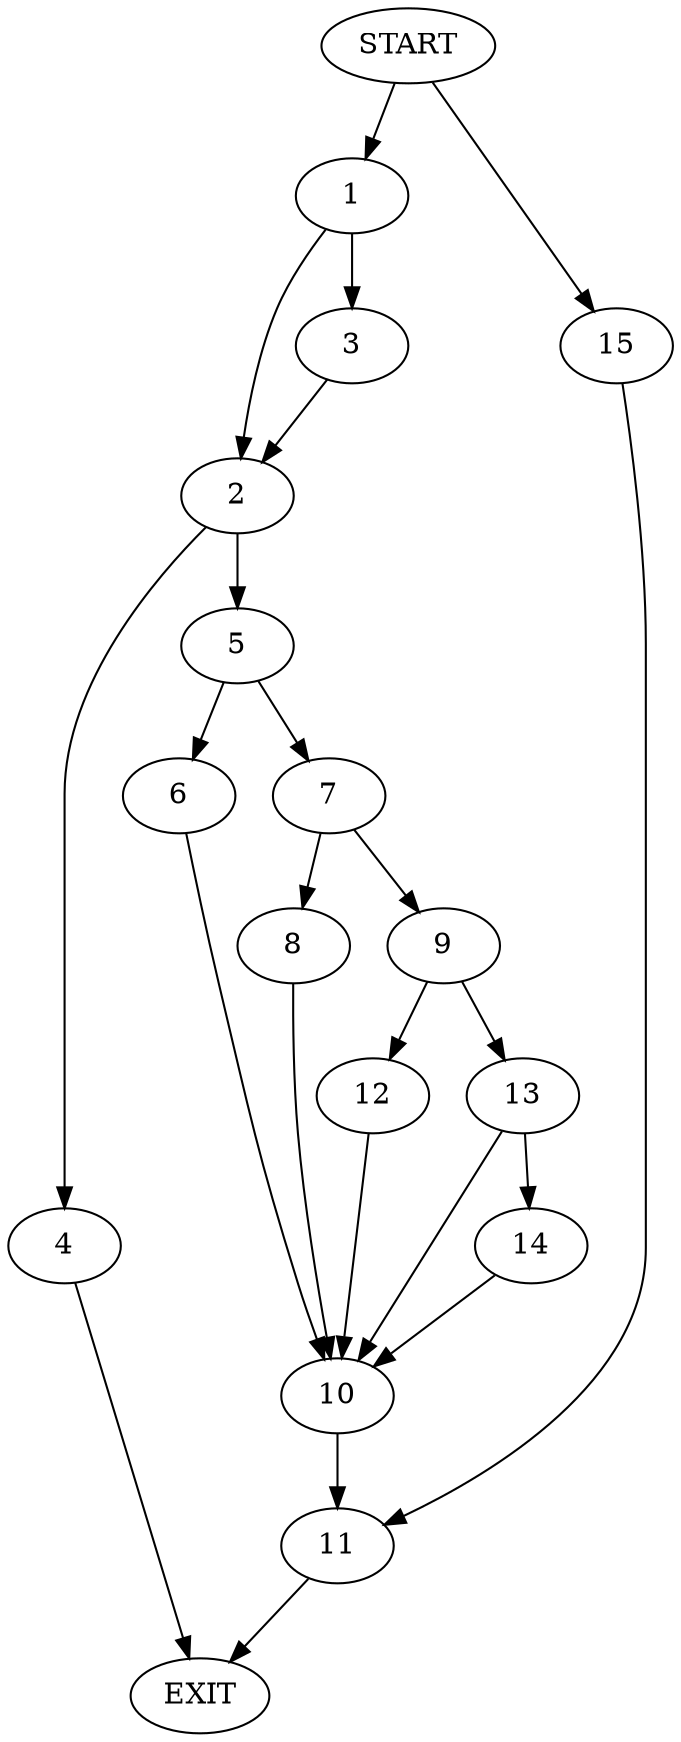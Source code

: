 digraph {
0 [label="START"]
16 [label="EXIT"]
0 -> 1
1 -> 2
1 -> 3
3 -> 2
2 -> 4
2 -> 5
4 -> 16
5 -> 6
5 -> 7
7 -> 8
7 -> 9
6 -> 10
10 -> 11
8 -> 10
9 -> 12
9 -> 13
13 -> 10
13 -> 14
12 -> 10
14 -> 10
11 -> 16
0 -> 15
15 -> 11
}
